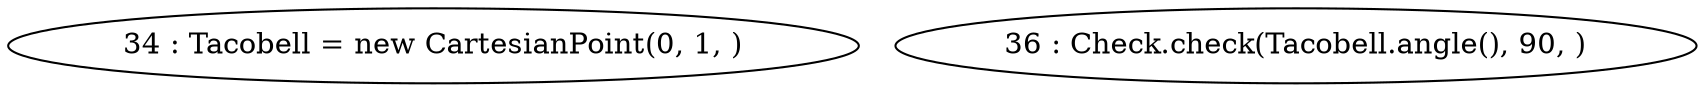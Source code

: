 digraph G {
"34 : Tacobell = new CartesianPoint(0, 1, )"
"36 : Check.check(Tacobell.angle(), 90, )"
}